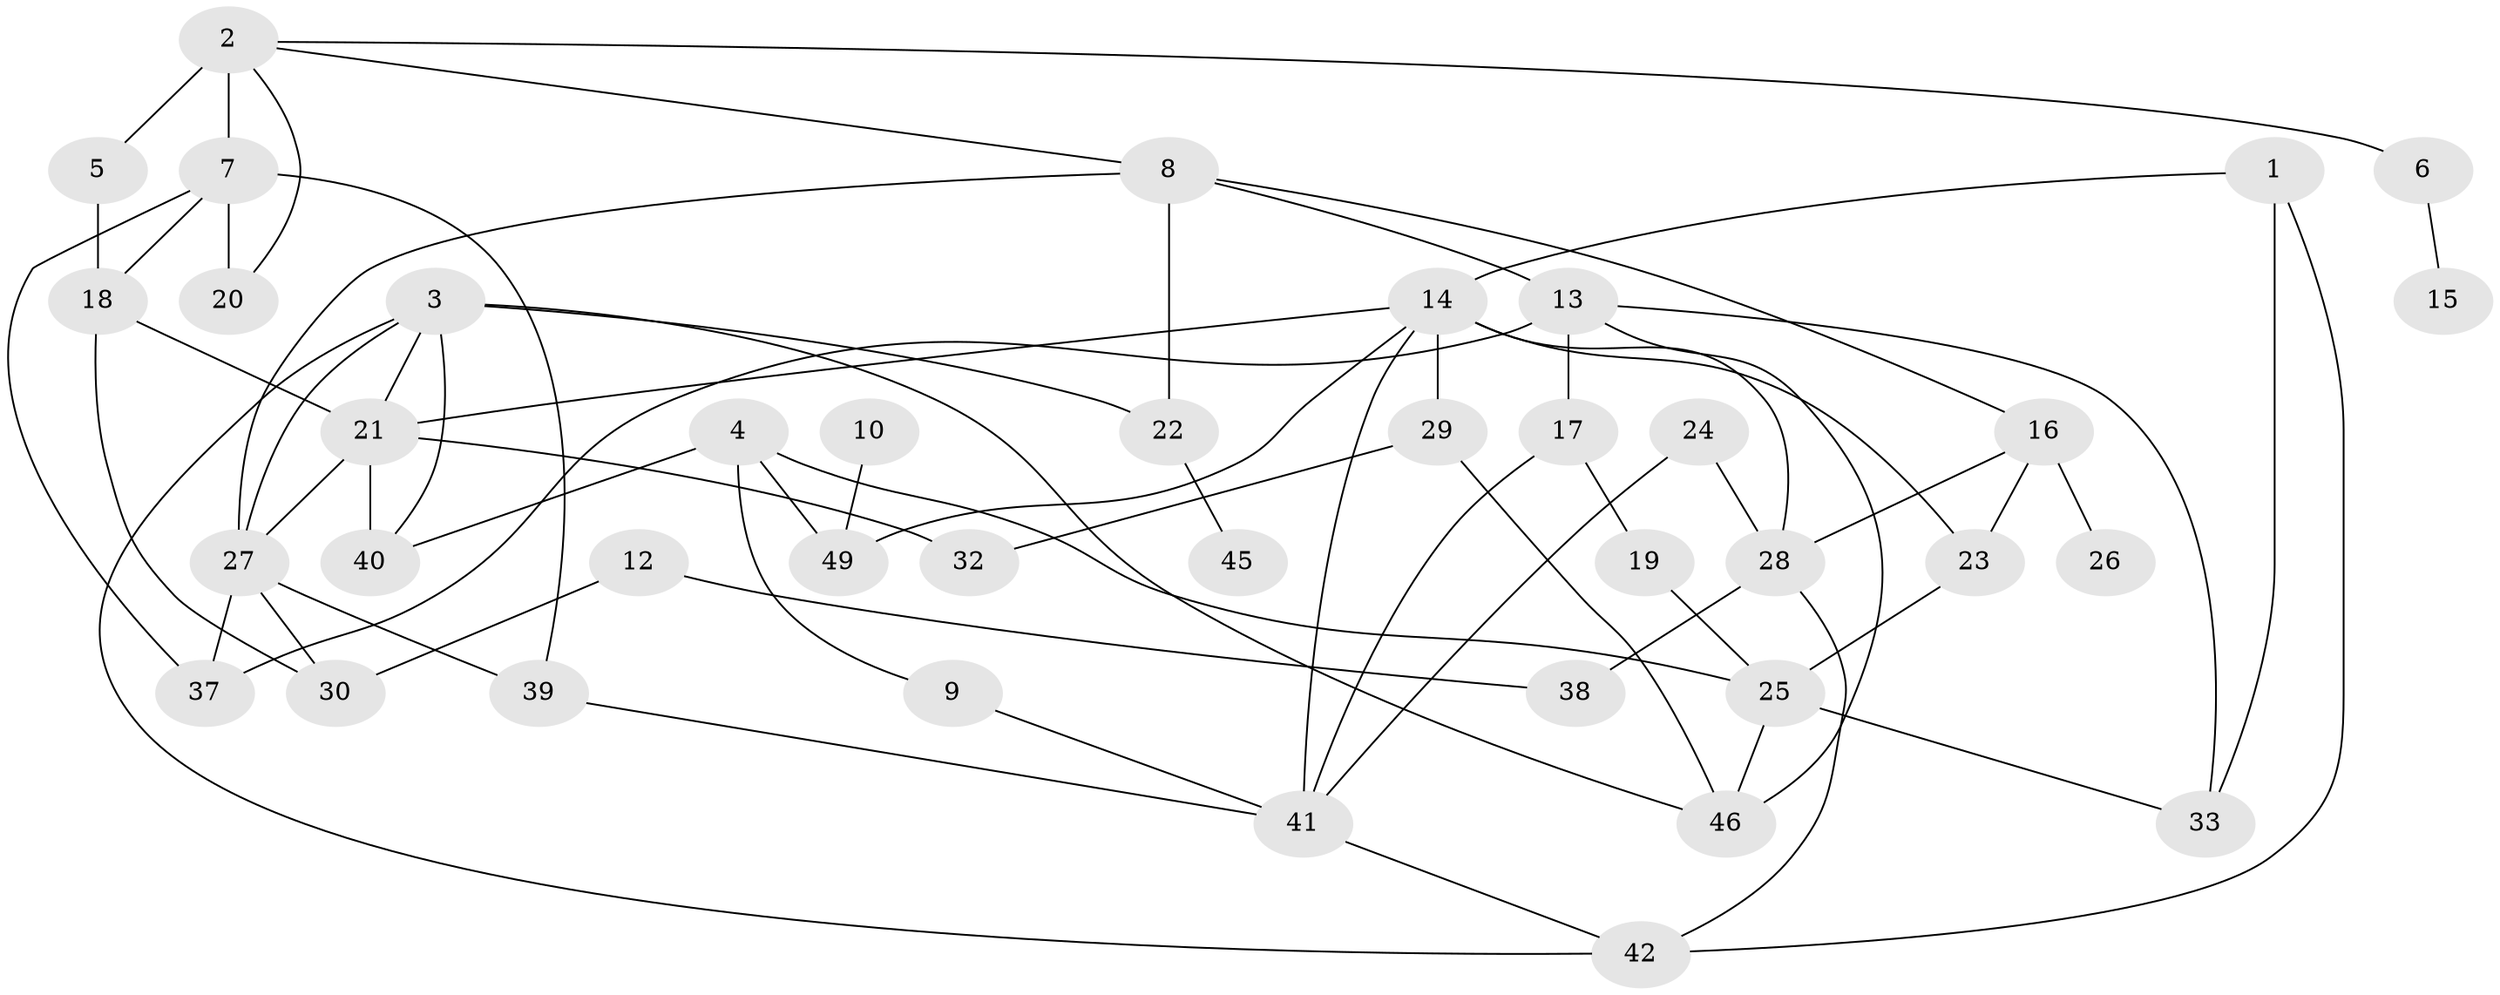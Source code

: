 // original degree distribution, {2: 0.3465346534653465, 4: 0.13861386138613863, 3: 0.24752475247524752, 1: 0.10891089108910891, 0: 0.10891089108910891, 6: 0.0297029702970297, 5: 0.009900990099009901, 7: 0.009900990099009901}
// Generated by graph-tools (version 1.1) at 2025/48/03/04/25 22:48:24]
// undirected, 40 vertices, 68 edges
graph export_dot {
  node [color=gray90,style=filled];
  1;
  2;
  3;
  4;
  5;
  6;
  7;
  8;
  9;
  10;
  12;
  13;
  14;
  15;
  16;
  17;
  18;
  19;
  20;
  21;
  22;
  23;
  24;
  25;
  26;
  27;
  28;
  29;
  30;
  32;
  33;
  37;
  38;
  39;
  40;
  41;
  42;
  45;
  46;
  49;
  1 -- 14 [weight=1.0];
  1 -- 33 [weight=1.0];
  1 -- 42 [weight=1.0];
  2 -- 5 [weight=1.0];
  2 -- 6 [weight=1.0];
  2 -- 7 [weight=3.0];
  2 -- 8 [weight=1.0];
  2 -- 20 [weight=1.0];
  3 -- 21 [weight=1.0];
  3 -- 22 [weight=1.0];
  3 -- 27 [weight=1.0];
  3 -- 40 [weight=1.0];
  3 -- 42 [weight=1.0];
  3 -- 46 [weight=1.0];
  4 -- 9 [weight=1.0];
  4 -- 25 [weight=1.0];
  4 -- 40 [weight=1.0];
  4 -- 49 [weight=1.0];
  5 -- 18 [weight=1.0];
  6 -- 15 [weight=1.0];
  7 -- 18 [weight=1.0];
  7 -- 20 [weight=1.0];
  7 -- 37 [weight=1.0];
  7 -- 39 [weight=2.0];
  8 -- 13 [weight=1.0];
  8 -- 16 [weight=1.0];
  8 -- 22 [weight=1.0];
  8 -- 27 [weight=1.0];
  9 -- 41 [weight=1.0];
  10 -- 49 [weight=1.0];
  12 -- 30 [weight=1.0];
  12 -- 38 [weight=1.0];
  13 -- 17 [weight=1.0];
  13 -- 33 [weight=1.0];
  13 -- 37 [weight=1.0];
  13 -- 46 [weight=1.0];
  14 -- 21 [weight=1.0];
  14 -- 23 [weight=1.0];
  14 -- 28 [weight=1.0];
  14 -- 29 [weight=1.0];
  14 -- 41 [weight=1.0];
  14 -- 49 [weight=1.0];
  16 -- 23 [weight=1.0];
  16 -- 26 [weight=1.0];
  16 -- 28 [weight=1.0];
  17 -- 19 [weight=1.0];
  17 -- 41 [weight=1.0];
  18 -- 21 [weight=1.0];
  18 -- 30 [weight=1.0];
  19 -- 25 [weight=1.0];
  21 -- 27 [weight=2.0];
  21 -- 32 [weight=1.0];
  21 -- 40 [weight=1.0];
  22 -- 45 [weight=1.0];
  23 -- 25 [weight=1.0];
  24 -- 28 [weight=1.0];
  24 -- 41 [weight=1.0];
  25 -- 33 [weight=1.0];
  25 -- 46 [weight=1.0];
  27 -- 30 [weight=1.0];
  27 -- 37 [weight=1.0];
  27 -- 39 [weight=1.0];
  28 -- 38 [weight=1.0];
  28 -- 42 [weight=1.0];
  29 -- 32 [weight=1.0];
  29 -- 46 [weight=1.0];
  39 -- 41 [weight=1.0];
  41 -- 42 [weight=1.0];
}
